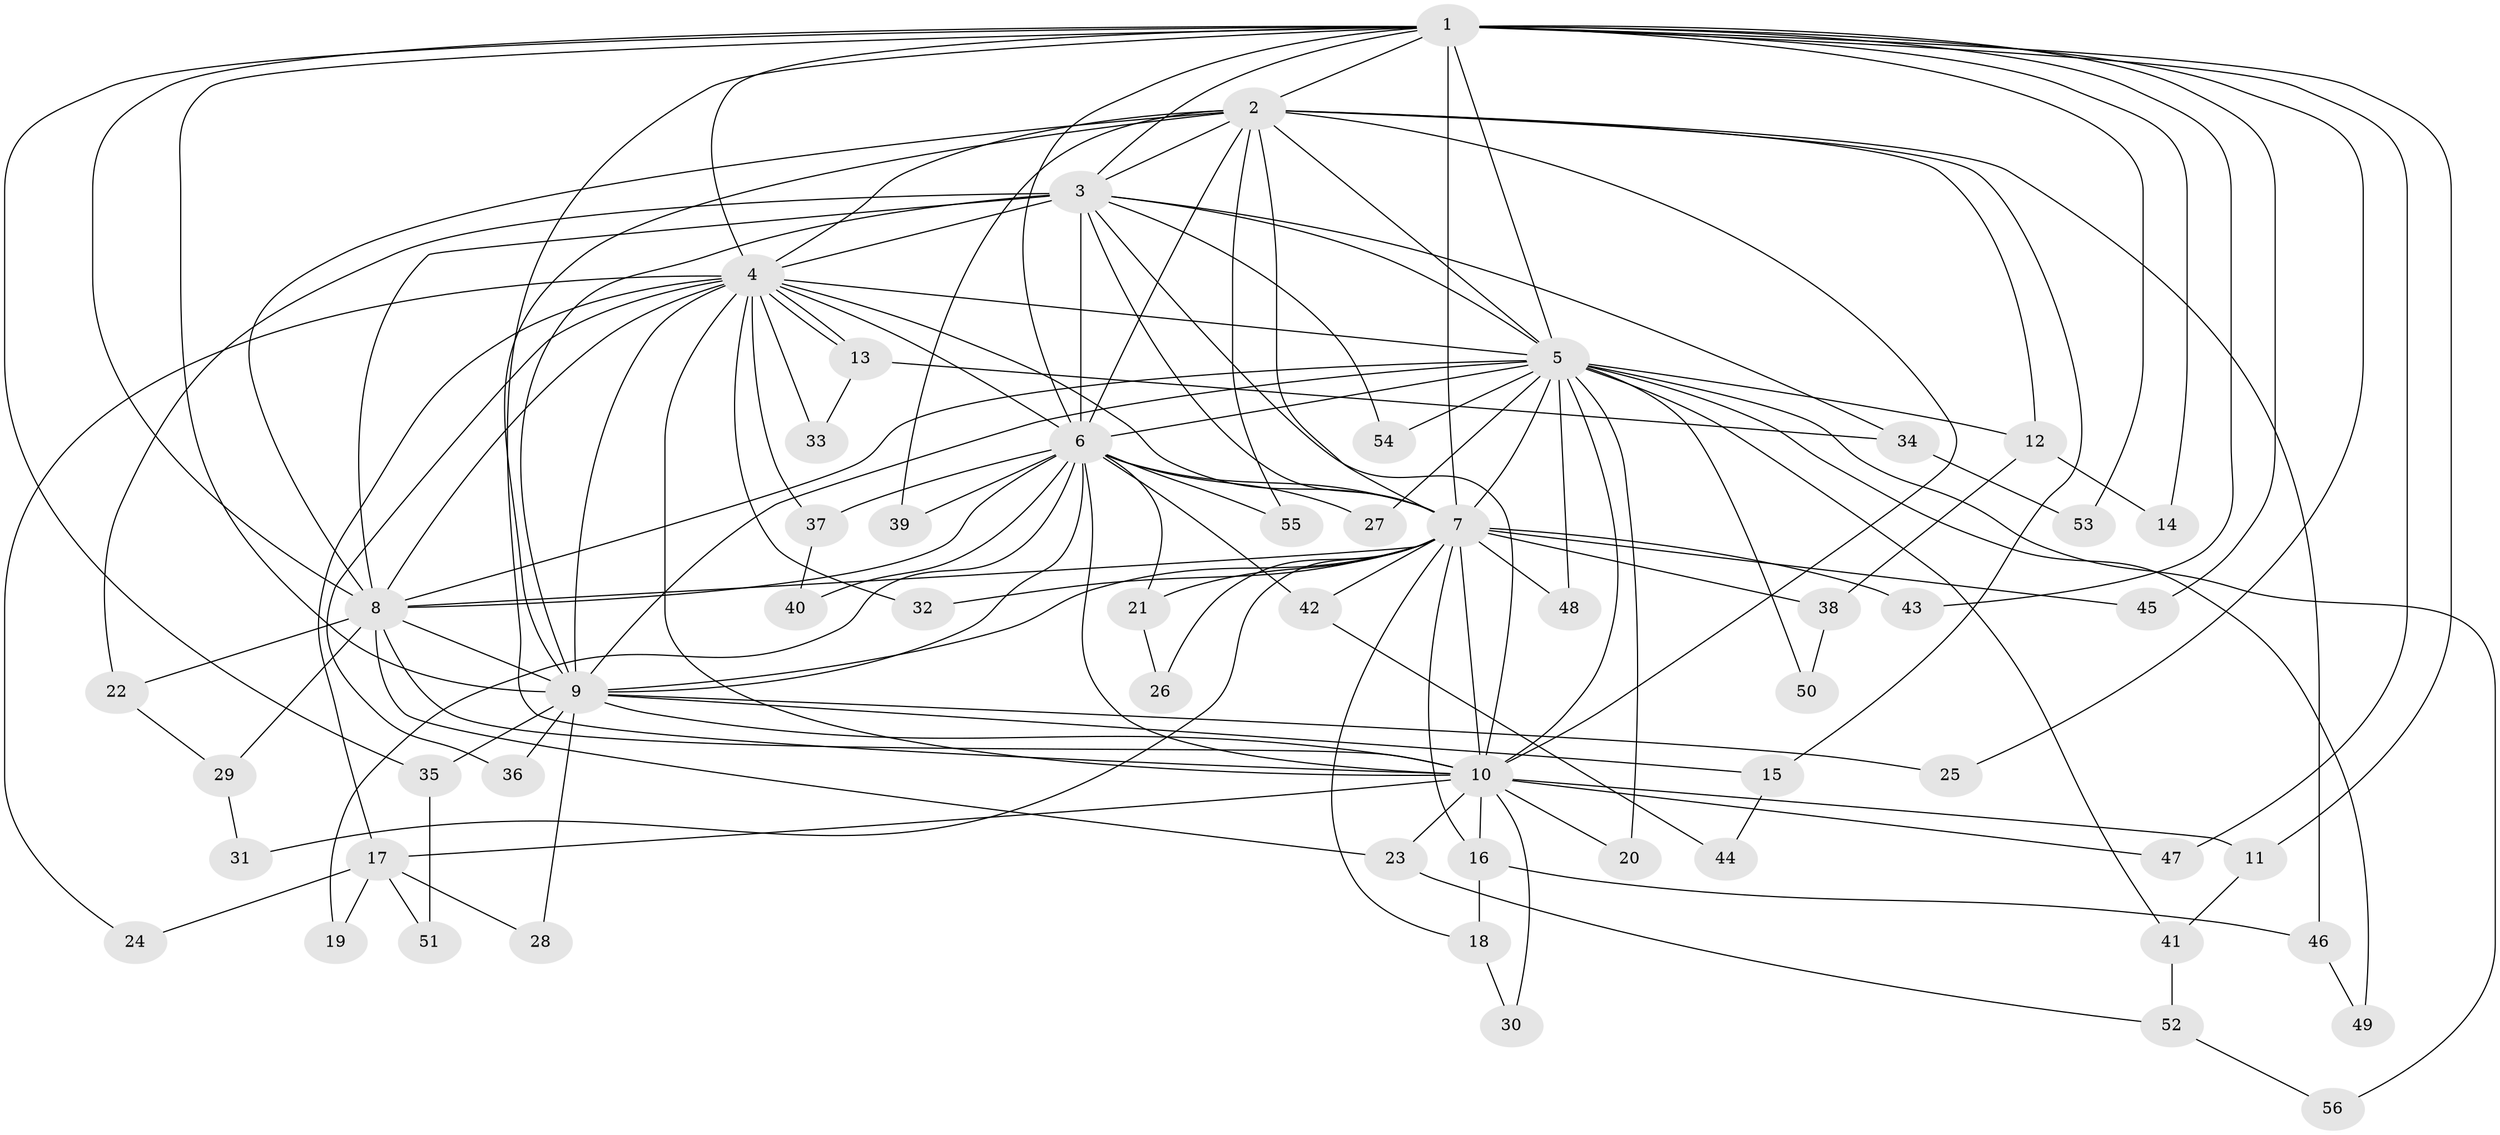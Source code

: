 // Generated by graph-tools (version 1.1) at 2025/49/03/09/25 03:49:45]
// undirected, 56 vertices, 137 edges
graph export_dot {
graph [start="1"]
  node [color=gray90,style=filled];
  1;
  2;
  3;
  4;
  5;
  6;
  7;
  8;
  9;
  10;
  11;
  12;
  13;
  14;
  15;
  16;
  17;
  18;
  19;
  20;
  21;
  22;
  23;
  24;
  25;
  26;
  27;
  28;
  29;
  30;
  31;
  32;
  33;
  34;
  35;
  36;
  37;
  38;
  39;
  40;
  41;
  42;
  43;
  44;
  45;
  46;
  47;
  48;
  49;
  50;
  51;
  52;
  53;
  54;
  55;
  56;
  1 -- 2;
  1 -- 3;
  1 -- 4;
  1 -- 5;
  1 -- 6;
  1 -- 7;
  1 -- 8;
  1 -- 9;
  1 -- 10;
  1 -- 11;
  1 -- 14;
  1 -- 25;
  1 -- 35;
  1 -- 43;
  1 -- 45;
  1 -- 47;
  1 -- 53;
  2 -- 3;
  2 -- 4;
  2 -- 5;
  2 -- 6;
  2 -- 7;
  2 -- 8;
  2 -- 9;
  2 -- 10;
  2 -- 12;
  2 -- 15;
  2 -- 39;
  2 -- 46;
  2 -- 55;
  3 -- 4;
  3 -- 5;
  3 -- 6;
  3 -- 7;
  3 -- 8;
  3 -- 9;
  3 -- 10;
  3 -- 22;
  3 -- 34;
  3 -- 54;
  4 -- 5;
  4 -- 6;
  4 -- 7;
  4 -- 8;
  4 -- 9;
  4 -- 10;
  4 -- 13;
  4 -- 13;
  4 -- 17;
  4 -- 24;
  4 -- 32;
  4 -- 33;
  4 -- 36;
  4 -- 37;
  5 -- 6;
  5 -- 7;
  5 -- 8;
  5 -- 9;
  5 -- 10;
  5 -- 12;
  5 -- 20;
  5 -- 27;
  5 -- 41;
  5 -- 48;
  5 -- 49;
  5 -- 50;
  5 -- 54;
  5 -- 56;
  6 -- 7;
  6 -- 8;
  6 -- 9;
  6 -- 10;
  6 -- 19;
  6 -- 21;
  6 -- 27;
  6 -- 37;
  6 -- 39;
  6 -- 40;
  6 -- 42;
  6 -- 55;
  7 -- 8;
  7 -- 9;
  7 -- 10;
  7 -- 16;
  7 -- 18;
  7 -- 21;
  7 -- 26;
  7 -- 31;
  7 -- 32;
  7 -- 38;
  7 -- 42;
  7 -- 43;
  7 -- 45;
  7 -- 48;
  8 -- 9;
  8 -- 10;
  8 -- 22;
  8 -- 23;
  8 -- 29;
  9 -- 10;
  9 -- 15;
  9 -- 25;
  9 -- 28;
  9 -- 35;
  9 -- 36;
  10 -- 11;
  10 -- 16;
  10 -- 17;
  10 -- 20;
  10 -- 23;
  10 -- 30;
  10 -- 47;
  11 -- 41;
  12 -- 14;
  12 -- 38;
  13 -- 33;
  13 -- 34;
  15 -- 44;
  16 -- 18;
  16 -- 46;
  17 -- 19;
  17 -- 24;
  17 -- 28;
  17 -- 51;
  18 -- 30;
  21 -- 26;
  22 -- 29;
  23 -- 52;
  29 -- 31;
  34 -- 53;
  35 -- 51;
  37 -- 40;
  38 -- 50;
  41 -- 52;
  42 -- 44;
  46 -- 49;
  52 -- 56;
}
